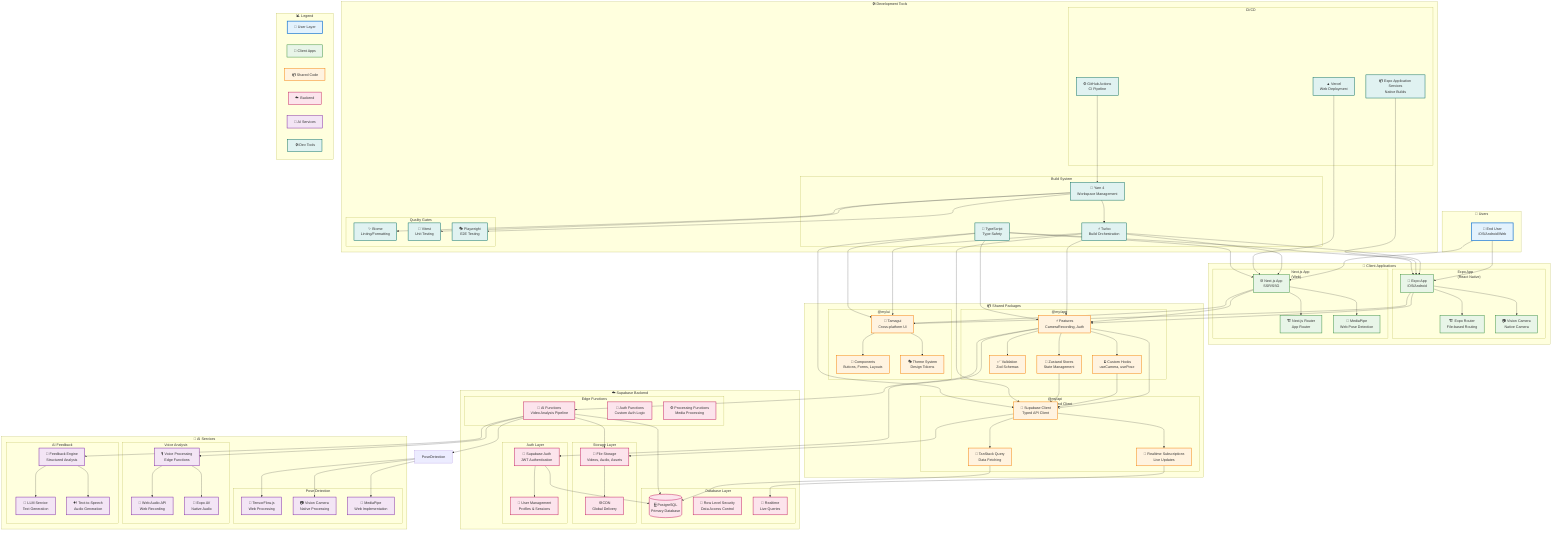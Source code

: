 graph TB
    %% User Layer
    subgraph "👤 Users"
        User[👤 End User<br/>iOS/Android/Web]
    end

    %% Client Applications Layer
    subgraph "📱 Client Applications"
        subgraph "Expo App<br/>(React Native)"
            ExpoApp[📱 Expo App<br/>iOS/Android]
            ExpoRouter[🏗️ Expo Router<br/>File-based Routing]
            VisionCam[📷 Vision Camera<br/>Native Camera]
        end

        subgraph "Next.js App<br/>(Web)"
            NextApp[🌐 Next.js App<br/>SSR/SSG]
            NextRouter[🏗️ Next.js Router<br/>App Router]
            MediaPipe[🤖 MediaPipe<br/>Web Pose Detection]
        end
    end

    %% Shared Packages Layer
    subgraph "📦 Shared Packages"
        subgraph "@my/ui<br/>UI Components"
            Tamagui[🎨 Tamagui<br/>Cross-platform UI]
            Components[🧩 Components<br/>Buttons, Forms, Layouts]
            Theme[🎭 Theme System<br/>Design Tokens]
        end

        subgraph "@my/app<br/>Business Logic"
            Features[⚡ Features<br/>CameraRecording, Auth]
            Hooks[🪝 Custom Hooks<br/>useCamera, usePose]
            Stores[🏪 Zustand Stores<br/>State Management]
            Validation[✅ Validation<br/>Zod Schemas]
        end

        subgraph "@my/api<br/>Backend Client"
            SupabaseClient[🔗 Supabase Client<br/>Typed API Client]
            TanStackQuery[🔄 TanStack Query<br/>Data Fetching]
            Realtime[📡 Realtime Subscriptions<br/>Live Updates]
        end
    end

    %% Backend Layer
    subgraph "☁️ Supabase Backend"
        subgraph "Database Layer"
            PostgreSQL[(🗄️ PostgreSQL<br/>Primary Database)]
            RLS[🔐 Row Level Security<br/>Data Access Control]
            RealtimeDB[📡 Realtime<br/>Live Queries]
        end

        subgraph "Storage Layer"
            SupabaseStorage[📁 File Storage<br/>Videos, Audio, Assets]
            CDN[🌐 CDN<br/>Global Delivery]
        end

        subgraph "Edge Functions"
            AIFunctions[🤖 AI Functions<br/>Video Analysis Pipeline]
            AuthFunctions[🔐 Auth Functions<br/>Custom Auth Logic]
            ProcessingFunctions[⚙️ Processing Functions<br/>Media Processing]
        end

        subgraph "Auth Layer"
            SupabaseAuth[🔑 Supabase Auth<br/>JWT Authentication]
            UserManagement[👥 User Management<br/>Profiles & Sessions]
        end
    end

    %% AI Services Layer
    subgraph "🧠 AI Services"
        subgraph "Pose Detection"
            TensorFlow[🤖 TensorFlow.js<br/>Web Processing]
            VisionCameraAI[📷 Vision Camera<br/>Native Processing]
            MediaPipeWeb[🎯 MediaPipe<br/>Web Implementation]
        end

        subgraph "Voice Analysis"
            WebAudioAPI[🎤 Web Audio API<br/>Web Recording]
            ExpoAV[🎵 Expo AV<br/>Native Audio]
            VoiceProcessing[🎙️ Voice Processing<br/>Edge Functions]
        end

        subgraph "AI Feedback"
            LLMService[💭 LLM Service<br/>Text Generation]
            TTSService[🔊 Text-to-Speech<br/>Audio Generation]
            FeedbackEngine[💬 Feedback Engine<br/>Structured Analysis]
        end
    end

    %% Development & Build Tools
    subgraph "🛠️ Development Tools"
        subgraph "Build System"
            Turbo[⚡ Turbo<br/>Build Orchestration]
            Yarn4[🧶 Yarn 4<br/>Workspace Management]
            TypeScript[📝 TypeScript<br/>Type Safety]
        end

        subgraph "Quality Gates"
            Biome[✨ Biome<br/>Linting/Formatting]
            Vitest[🧪 Vitest<br/>Unit Testing]
            Playwright[🎭 Playwright<br/>E2E Testing]
        end

        subgraph "CI/CD"
            GitHubActions[⚙️ GitHub Actions<br/>CI Pipeline]
            EAS[📦 Expo Application Services<br/>Native Builds]
            Vercel[▲ Vercel<br/>Web Deployment]
        end
    end

    %% Data Flow Connections
    User --> ExpoApp
    User --> NextApp

    ExpoApp --> ExpoRouter
    NextApp --> NextRouter

    ExpoApp --> VisionCam
    NextApp --> MediaPipe

    ExpoApp --> Tamagui
    NextApp --> Tamagui

    Tamagui --> Components
    Tamagui --> Theme

    ExpoApp --> Features
    NextApp --> Features

    Features --> Hooks
    Features --> Stores
    Features --> Validation

    Features --> SupabaseClient
    Hooks --> SupabaseClient
    Stores --> SupabaseClient

    SupabaseClient --> TanStackQuery
    SupabaseClient --> Realtime

    TanStackQuery --> PostgreSQL
    Realtime --> RealtimeDB

    SupabaseClient --> SupabaseStorage
    SupabaseStorage --> CDN

    Features --> AIFunctions
    AIFunctions --> PoseDetection
    AIFunctions --> VoiceProcessing
    AIFunctions --> FeedbackEngine

    PoseDetection --> TensorFlow
    PoseDetection --> VisionCameraAI
    PoseDetection --> MediaPipeWeb

    VoiceProcessing --> WebAudioAPI
    VoiceProcessing --> ExpoAV

    FeedbackEngine --> LLMService
    FeedbackEngine --> TTSService

    AIFunctions --> PostgreSQL
    AIFunctions --> SupabaseStorage

    SupabaseAuth --> UserManagement
    SupabaseAuth --> PostgreSQL

    Features --> SupabaseAuth

    %% Development Flow
    Turbo --> ExpoApp
    Turbo --> NextApp
    Turbo --> Tamagui
    Turbo --> Features
    Turbo --> SupabaseClient

    Yarn4 --> Turbo
    Yarn4 --> Biome
    Yarn4 --> Vitest
    Yarn4 --> Playwright

    GitHubActions --> Yarn4
    EAS --> ExpoApp
    Vercel --> NextApp

    TypeScript --> ExpoApp
    TypeScript --> NextApp
    TypeScript --> Tamagui
    TypeScript --> Features
    TypeScript --> SupabaseClient

    %% Styling
    classDef userLayer fill:#e3f2fd,stroke:#1976d2,stroke-width:3px
    classDef clientLayer fill:#e8f5e8,stroke:#388e3c,stroke-width:2px
    classDef sharedLayer fill:#fff3e0,stroke:#f57c00,stroke-width:2px
    classDef backendLayer fill:#fce4ec,stroke:#c2185b,stroke-width:2px
    classDef aiLayer fill:#f3e5f5,stroke:#7b1fa2,stroke-width:2px
    classDef devLayer fill:#e0f2f1,stroke:#00695c,stroke-width:2px

    class User userLayer
    class ExpoApp,NextApp,ExpoRouter,NextRouter,VisionCam,MediaPipe clientLayer
    class Tamagui,Components,Theme,Features,Hooks,Stores,Validation,SupabaseClient,TanStackQuery,Realtime sharedLayer
    class PostgreSQL,RLS,RealtimeDB,SupabaseStorage,CDN,AIFunctions,AuthFunctions,ProcessingFunctions,SupabaseAuth,UserManagement backendLayer
    class TensorFlow,VisionCameraAI,MediaPipeWeb,WebAudioAPI,ExpoAV,VoiceProcessing,LLMService,TTSService,FeedbackEngine aiLayer
    class Turbo,Yarn4,TypeScript,Biome,Vitest,Playwright,GitHubActions,EAS,Vercel devLayer

    %% Legend
    subgraph "📊 Legend"
        direction LR
        UserLegend[👤 User Layer]:::userLayer
        ClientLegend[📱 Client Apps]:::clientLayer
        SharedLegend[📦 Shared Code]:::sharedLayer
        BackendLegend[☁️ Backend]:::backendLayer
        AILegend[🧠 AI Services]:::aiLayer
        DevLegend[🛠️ Dev Tools]:::devLayer
    end